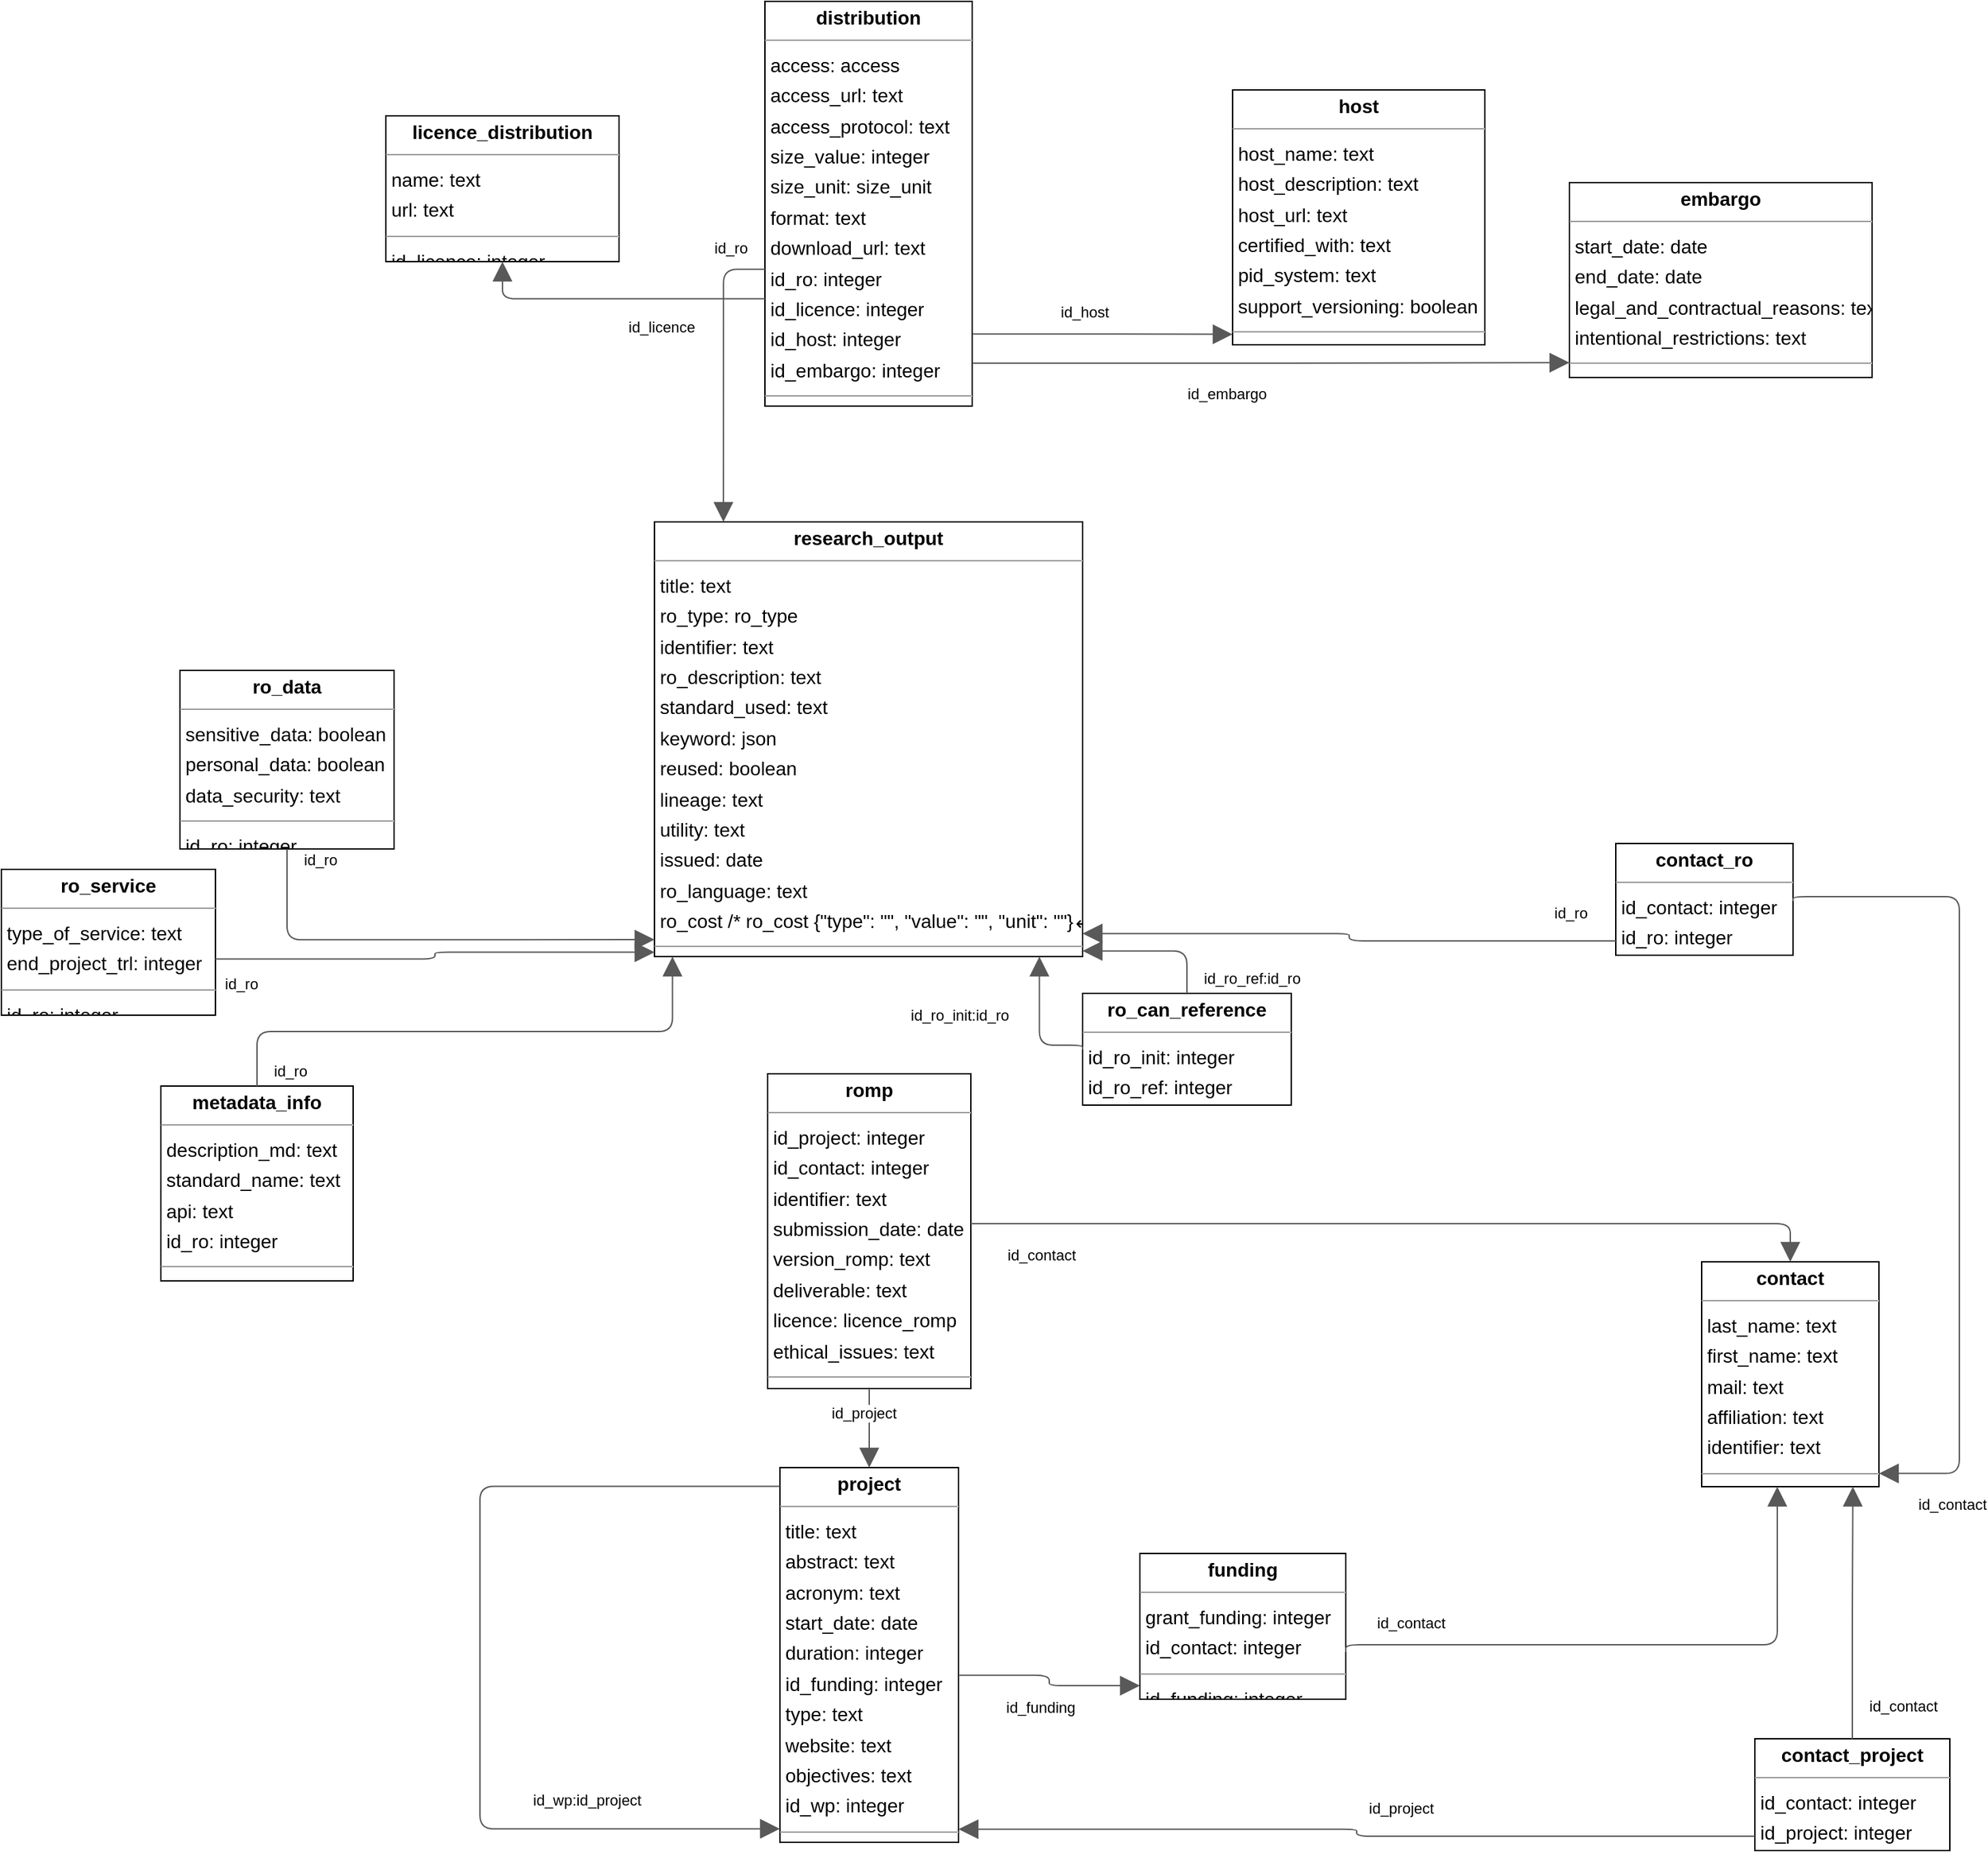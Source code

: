 <mxGraphModel dx="0" dy="0" grid="1" gridSize="10" guides="1" tooltips="1" connect="1" arrows="1" fold="1" page="0" pageScale="1" background="none" math="0" shadow="0">
  <root>
    <mxCell id="0" />
    <mxCell id="1" parent="0" />
    <mxCell id="node6" parent="1" vertex="1" value="&lt;p style=&quot;margin:0px;margin-top:4px;text-align:center;&quot;&gt;&lt;b&gt;contact&lt;/b&gt;&lt;/p&gt;&lt;hr size=&quot;1&quot;/&gt;&lt;p style=&quot;margin:0 0 0 4px;line-height:1.6;&quot;&gt; last_name: text&lt;br/&gt; first_name: text&lt;br/&gt; mail: text&lt;br/&gt; affiliation: text&lt;br/&gt; identifier: text&lt;/p&gt;&lt;hr size=&quot;1&quot;/&gt;&lt;p style=&quot;margin:0 0 0 4px;line-height:1.6;&quot;&gt; id_contact: integer&lt;/p&gt;" style="verticalAlign=top;align=left;overflow=fill;fontSize=14;fontFamily=Helvetica;html=1;rounded=0;shadow=0;comic=0;labelBackgroundColor=none;strokeWidth=1;">
      <mxGeometry x="611" y="122" width="130" height="165" as="geometry" />
    </mxCell>
    <mxCell id="node13" parent="1" vertex="1" value="&lt;p style=&quot;margin:0px;margin-top:4px;text-align:center;&quot;&gt;&lt;b&gt;contact_project&lt;/b&gt;&lt;/p&gt;&lt;hr size=&quot;1&quot;/&gt;&lt;p style=&quot;margin:0 0 0 4px;line-height:1.6;&quot;&gt; id_contact: integer&lt;br/&gt; id_project: integer&lt;/p&gt;" style="verticalAlign=top;align=left;overflow=fill;fontSize=14;fontFamily=Helvetica;html=1;rounded=0;shadow=0;comic=0;labelBackgroundColor=none;strokeWidth=1;">
      <mxGeometry x="650" y="472" width="143" height="82" as="geometry" />
    </mxCell>
    <mxCell id="node0" parent="1" vertex="1" value="&lt;p style=&quot;margin:0px;margin-top:4px;text-align:center;&quot;&gt;&lt;b&gt;contact_ro&lt;/b&gt;&lt;/p&gt;&lt;hr size=&quot;1&quot;/&gt;&lt;p style=&quot;margin:0 0 0 4px;line-height:1.6;&quot;&gt; id_contact: integer&lt;br/&gt; id_ro: integer&lt;/p&gt;" style="verticalAlign=top;align=left;overflow=fill;fontSize=14;fontFamily=Helvetica;html=1;rounded=0;shadow=0;comic=0;labelBackgroundColor=none;strokeWidth=1;">
      <mxGeometry x="548" y="-185" width="130" height="82" as="geometry" />
    </mxCell>
    <mxCell id="node11" parent="1" vertex="1" value="&lt;p style=&quot;margin:0px;margin-top:4px;text-align:center;&quot;&gt;&lt;b&gt;distribution&lt;/b&gt;&lt;/p&gt;&lt;hr size=&quot;1&quot;/&gt;&lt;p style=&quot;margin:0 0 0 4px;line-height:1.6;&quot;&gt; access: access&lt;br/&gt; access_url: text&lt;br/&gt; access_protocol: text&lt;br/&gt; size_value: integer&lt;br/&gt; size_unit: size_unit&lt;br/&gt; format: text&lt;br/&gt; download_url: text&lt;br/&gt; id_ro: integer&lt;br/&gt; id_licence: integer&lt;br/&gt; id_host: integer&lt;br/&gt; id_embargo: integer&lt;/p&gt;&lt;hr size=&quot;1&quot;/&gt;&lt;p style=&quot;margin:0 0 0 4px;line-height:1.6;&quot;&gt; id_distribution: integer&lt;/p&gt;" style="verticalAlign=top;align=left;overflow=fill;fontSize=14;fontFamily=Helvetica;html=1;rounded=0;shadow=0;comic=0;labelBackgroundColor=none;strokeWidth=1;">
      <mxGeometry x="-76" y="-803" width="152" height="297" as="geometry" />
    </mxCell>
    <mxCell id="node2" parent="1" vertex="1" value="&lt;p style=&quot;margin:0px;margin-top:4px;text-align:center;&quot;&gt;&lt;b&gt;embargo&lt;/b&gt;&lt;/p&gt;&lt;hr size=&quot;1&quot;/&gt;&lt;p style=&quot;margin:0 0 0 4px;line-height:1.6;&quot;&gt; start_date: date&lt;br/&gt; end_date: date&lt;br/&gt; legal_and_contractual_reasons: text&lt;br/&gt; intentional_restrictions: text&lt;/p&gt;&lt;hr size=&quot;1&quot;/&gt;&lt;p style=&quot;margin:0 0 0 4px;line-height:1.6;&quot;&gt; id_embargo: integer&lt;/p&gt;" style="verticalAlign=top;align=left;overflow=fill;fontSize=14;fontFamily=Helvetica;html=1;rounded=0;shadow=0;comic=0;labelBackgroundColor=none;strokeWidth=1;">
      <mxGeometry x="514" y="-670" width="222" height="143" as="geometry" />
    </mxCell>
    <mxCell id="node12" parent="1" vertex="1" value="&lt;p style=&quot;margin:0px;margin-top:4px;text-align:center;&quot;&gt;&lt;b&gt;funding&lt;/b&gt;&lt;/p&gt;&lt;hr size=&quot;1&quot;/&gt;&lt;p style=&quot;margin:0 0 0 4px;line-height:1.6;&quot;&gt; grant_funding: integer&lt;br/&gt; id_contact: integer&lt;/p&gt;&lt;hr size=&quot;1&quot;/&gt;&lt;p style=&quot;margin:0 0 0 4px;line-height:1.6;&quot;&gt; id_funding: integer&lt;/p&gt;" style="verticalAlign=top;align=left;overflow=fill;fontSize=14;fontFamily=Helvetica;html=1;rounded=0;shadow=0;comic=0;labelBackgroundColor=none;strokeWidth=1;">
      <mxGeometry x="199" y="336" width="151" height="107" as="geometry" />
    </mxCell>
    <mxCell id="node4" parent="1" vertex="1" value="&lt;p style=&quot;margin:0px;margin-top:4px;text-align:center;&quot;&gt;&lt;b&gt;host&lt;/b&gt;&lt;/p&gt;&lt;hr size=&quot;1&quot;/&gt;&lt;p style=&quot;margin:0 0 0 4px;line-height:1.6;&quot;&gt; host_name: text&lt;br/&gt; host_description: text&lt;br/&gt; host_url: text&lt;br/&gt; certified_with: text&lt;br/&gt; pid_system: text&lt;br/&gt; support_versioning: boolean&lt;/p&gt;&lt;hr size=&quot;1&quot;/&gt;&lt;p style=&quot;margin:0 0 0 4px;line-height:1.6;&quot;&gt; id_host: integer&lt;/p&gt;" style="verticalAlign=top;align=left;overflow=fill;fontSize=14;fontFamily=Helvetica;html=1;rounded=0;shadow=0;comic=0;labelBackgroundColor=none;strokeWidth=1;">
      <mxGeometry x="267" y="-738" width="185" height="187" as="geometry" />
    </mxCell>
    <mxCell id="node7" parent="1" vertex="1" value="&lt;p style=&quot;margin:0px;margin-top:4px;text-align:center;&quot;&gt;&lt;b&gt;licence_distribution&lt;/b&gt;&lt;/p&gt;&lt;hr size=&quot;1&quot;/&gt;&lt;p style=&quot;margin:0 0 0 4px;line-height:1.6;&quot;&gt; name: text&lt;br/&gt; url: text&lt;/p&gt;&lt;hr size=&quot;1&quot;/&gt;&lt;p style=&quot;margin:0 0 0 4px;line-height:1.6;&quot;&gt; id_licence: integer&lt;/p&gt;" style="verticalAlign=top;align=left;overflow=fill;fontSize=14;fontFamily=Helvetica;html=1;rounded=0;shadow=0;comic=0;labelBackgroundColor=none;strokeWidth=1;">
      <mxGeometry x="-354" y="-719" width="171" height="107" as="geometry" />
    </mxCell>
    <mxCell id="node1" parent="1" vertex="1" value="&lt;p style=&quot;margin:0px;margin-top:4px;text-align:center;&quot;&gt;&lt;b&gt;metadata_info&lt;/b&gt;&lt;/p&gt;&lt;hr size=&quot;1&quot;/&gt;&lt;p style=&quot;margin:0 0 0 4px;line-height:1.6;&quot;&gt; description_md: text&lt;br/&gt; standard_name: text&lt;br/&gt; api: text&lt;br/&gt; id_ro: integer&lt;/p&gt;&lt;hr size=&quot;1&quot;/&gt;&lt;p style=&quot;margin:0 0 0 4px;line-height:1.6;&quot;&gt; id_md_info: integer&lt;/p&gt;" style="verticalAlign=top;align=left;overflow=fill;fontSize=14;fontFamily=Helvetica;html=1;rounded=0;shadow=0;comic=0;labelBackgroundColor=none;strokeWidth=1;">
      <mxGeometry x="-519" y="-7" width="141" height="143" as="geometry" />
    </mxCell>
    <mxCell id="node3" parent="1" vertex="1" value="&lt;p style=&quot;margin:0px;margin-top:4px;text-align:center;&quot;&gt;&lt;b&gt;project&lt;/b&gt;&lt;/p&gt;&lt;hr size=&quot;1&quot;/&gt;&lt;p style=&quot;margin:0 0 0 4px;line-height:1.6;&quot;&gt; title: text&lt;br/&gt; abstract: text&lt;br/&gt; acronym: text&lt;br/&gt; start_date: date&lt;br/&gt; duration: integer&lt;br/&gt; id_funding: integer&lt;br/&gt; type: text&lt;br/&gt; website: text&lt;br/&gt; objectives: text&lt;br/&gt; id_wp: integer&lt;/p&gt;&lt;hr size=&quot;1&quot;/&gt;&lt;p style=&quot;margin:0 0 0 4px;line-height:1.6;&quot;&gt; id_project: integer&lt;/p&gt;" style="verticalAlign=top;align=left;overflow=fill;fontSize=14;fontFamily=Helvetica;html=1;rounded=0;shadow=0;comic=0;labelBackgroundColor=none;strokeWidth=1;">
      <mxGeometry x="-65" y="273" width="131" height="275" as="geometry" />
    </mxCell>
    <mxCell id="node9" parent="1" vertex="1" value="&lt;p style=&quot;margin:0px;margin-top:4px;text-align:center;&quot;&gt;&lt;b&gt;research_output&lt;/b&gt;&lt;/p&gt;&lt;hr size=&quot;1&quot;/&gt;&lt;p style=&quot;margin:0 0 0 4px;line-height:1.6;&quot;&gt; title: text&lt;br/&gt; ro_type: ro_type&lt;br/&gt; identifier: text&lt;br/&gt; ro_description: text&lt;br/&gt; standard_used: text&lt;br/&gt; keyword: json&lt;br/&gt; reused: boolean&lt;br/&gt; lineage: text&lt;br/&gt; utility: text&lt;br/&gt; issued: date&lt;br/&gt; ro_language: text&lt;br/&gt; ro_cost  /* ro_cost {&amp;quot;type&amp;quot;: &amp;quot;&amp;quot;, &amp;quot;value&amp;quot;: &amp;quot;&amp;quot;, &amp;quot;unit&amp;quot;: &amp;quot;&amp;quot;}↲ avec type = E... */: json&lt;/p&gt;&lt;hr size=&quot;1&quot;/&gt;&lt;p style=&quot;margin:0 0 0 4px;line-height:1.6;&quot;&gt; id_ro: integer&lt;/p&gt;" style="verticalAlign=top;align=left;overflow=fill;fontSize=14;fontFamily=Helvetica;html=1;rounded=0;shadow=0;comic=0;labelBackgroundColor=none;strokeWidth=1;">
      <mxGeometry x="-157" y="-421" width="314" height="319" as="geometry" />
    </mxCell>
    <mxCell id="node8" parent="1" vertex="1" value="&lt;p style=&quot;margin:0px;margin-top:4px;text-align:center;&quot;&gt;&lt;b&gt;ro_can_reference&lt;/b&gt;&lt;/p&gt;&lt;hr size=&quot;1&quot;/&gt;&lt;p style=&quot;margin:0 0 0 4px;line-height:1.6;&quot;&gt; id_ro_init: integer&lt;br/&gt; id_ro_ref: integer&lt;/p&gt;" style="verticalAlign=top;align=left;overflow=fill;fontSize=14;fontFamily=Helvetica;html=1;rounded=0;shadow=0;comic=0;labelBackgroundColor=none;strokeWidth=1;">
      <mxGeometry x="157" y="-75" width="153" height="82" as="geometry" />
    </mxCell>
    <mxCell id="node14" parent="1" vertex="1" value="&lt;p style=&quot;margin:0px;margin-top:4px;text-align:center;&quot;&gt;&lt;b&gt;ro_data&lt;/b&gt;&lt;/p&gt;&lt;hr size=&quot;1&quot;/&gt;&lt;p style=&quot;margin:0 0 0 4px;line-height:1.6;&quot;&gt; sensitive_data: boolean&lt;br/&gt; personal_data: boolean&lt;br/&gt; data_security: text&lt;/p&gt;&lt;hr size=&quot;1&quot;/&gt;&lt;p style=&quot;margin:0 0 0 4px;line-height:1.6;&quot;&gt; id_ro: integer&lt;/p&gt;" style="verticalAlign=top;align=left;overflow=fill;fontSize=14;fontFamily=Helvetica;html=1;rounded=0;shadow=0;comic=0;labelBackgroundColor=none;strokeWidth=1;">
      <mxGeometry x="-505" y="-312" width="157" height="131" as="geometry" />
    </mxCell>
    <mxCell id="node5" parent="1" vertex="1" value="&lt;p style=&quot;margin:0px;margin-top:4px;text-align:center;&quot;&gt;&lt;b&gt;ro_service&lt;/b&gt;&lt;/p&gt;&lt;hr size=&quot;1&quot;/&gt;&lt;p style=&quot;margin:0 0 0 4px;line-height:1.6;&quot;&gt; type_of_service: text&lt;br/&gt; end_project_trl: integer&lt;/p&gt;&lt;hr size=&quot;1&quot;/&gt;&lt;p style=&quot;margin:0 0 0 4px;line-height:1.6;&quot;&gt; id_ro: integer&lt;/p&gt;" style="verticalAlign=top;align=left;overflow=fill;fontSize=14;fontFamily=Helvetica;html=1;rounded=0;shadow=0;comic=0;labelBackgroundColor=none;strokeWidth=1;">
      <mxGeometry x="-636" y="-166" width="157" height="107" as="geometry" />
    </mxCell>
    <mxCell id="node10" parent="1" vertex="1" value="&lt;p style=&quot;margin:0px;margin-top:4px;text-align:center;&quot;&gt;&lt;b&gt;romp&lt;/b&gt;&lt;/p&gt;&lt;hr size=&quot;1&quot;/&gt;&lt;p style=&quot;margin:0 0 0 4px;line-height:1.6;&quot;&gt; id_project: integer&lt;br/&gt; id_contact: integer&lt;br/&gt; identifier: text&lt;br/&gt; submission_date: date&lt;br/&gt; version_romp: text&lt;br/&gt; deliverable: text&lt;br/&gt; licence: licence_romp&lt;br/&gt; ethical_issues: text&lt;/p&gt;&lt;hr size=&quot;1&quot;/&gt;&lt;p style=&quot;margin:0 0 0 4px;line-height:1.6;&quot;&gt; id_romp: integer&lt;/p&gt;" style="verticalAlign=top;align=left;overflow=fill;fontSize=14;fontFamily=Helvetica;html=1;rounded=0;shadow=0;comic=0;labelBackgroundColor=none;strokeWidth=1;">
      <mxGeometry x="-74" y="-16" width="149" height="231" as="geometry" />
    </mxCell>
    <mxCell id="edge3" edge="1" value="" parent="1" source="node13" target="node6" style="html=1;rounded=1;edgeStyle=orthogonalEdgeStyle;dashed=0;startArrow=none;endArrow=block;endSize=12;strokeColor=#595959;exitX=0.500;exitY=0.000;exitDx=0;exitDy=0;entryX=0.853;entryY=1.000;entryDx=0;entryDy=0;">
      <mxGeometry width="50" height="50" relative="1" as="geometry">
        <Array as="points" />
      </mxGeometry>
    </mxCell>
    <mxCell id="label20" parent="edge3" vertex="1" connectable="0" value="id_contact" style="edgeLabel;resizable=0;html=1;align=left;verticalAlign=top;strokeColor=default;">
      <mxGeometry x="732" y="435" as="geometry" />
    </mxCell>
    <mxCell id="edge13" edge="1" value="" parent="1" source="node13" target="node3" style="html=1;rounded=1;edgeStyle=orthogonalEdgeStyle;dashed=0;startArrow=none;endArrow=block;endSize=12;strokeColor=#595959;exitX=0.000;exitY=0.872;exitDx=0;exitDy=0;entryX=1.000;entryY=0.965;entryDx=0;entryDy=0;">
      <mxGeometry width="50" height="50" relative="1" as="geometry">
        <Array as="points" />
      </mxGeometry>
    </mxCell>
    <mxCell id="label80" parent="edge13" vertex="1" connectable="0" value="id_project" style="edgeLabel;resizable=0;html=1;align=left;verticalAlign=top;strokeColor=default;">
      <mxGeometry x="365" y="510" as="geometry" />
    </mxCell>
    <mxCell id="edge0" edge="1" value="" parent="1" source="node0" target="node6" style="html=1;rounded=1;edgeStyle=orthogonalEdgeStyle;dashed=0;startArrow=none;endArrow=block;endSize=12;strokeColor=#595959;exitX=1.000;exitY=0.515;exitDx=0;exitDy=0;entryX=1.000;entryY=0.941;entryDx=0;entryDy=0;">
      <mxGeometry width="50" height="50" relative="1" as="geometry">
        <Array as="points">
          <mxPoint x="800" y="-146" />
          <mxPoint x="800" y="277" />
        </Array>
      </mxGeometry>
    </mxCell>
    <mxCell id="label2" parent="edge0" vertex="1" connectable="0" value="id_contact" style="edgeLabel;resizable=0;html=1;align=left;verticalAlign=top;strokeColor=default;">
      <mxGeometry x="768" y="287" as="geometry" />
    </mxCell>
    <mxCell id="edge14" edge="1" value="" parent="1" source="node0" target="node9" style="html=1;rounded=1;edgeStyle=orthogonalEdgeStyle;dashed=0;startArrow=none;endArrow=block;endSize=12;strokeColor=#595959;exitX=0.000;exitY=0.872;exitDx=0;exitDy=0;entryX=1.000;entryY=0.947;entryDx=0;entryDy=0;">
      <mxGeometry width="50" height="50" relative="1" as="geometry">
        <Array as="points" />
      </mxGeometry>
    </mxCell>
    <mxCell id="label86" parent="edge14" vertex="1" connectable="0" value="id_ro" style="edgeLabel;resizable=0;html=1;align=left;verticalAlign=top;strokeColor=default;">
      <mxGeometry x="501" y="-147" as="geometry" />
    </mxCell>
    <mxCell id="edge9" edge="1" value="" parent="1" source="node11" target="node2" style="html=1;rounded=1;edgeStyle=orthogonalEdgeStyle;dashed=0;startArrow=none;endArrow=block;endSize=12;strokeColor=#595959;exitX=1.000;exitY=0.894;exitDx=0;exitDy=0;entryX=0.000;entryY=0.924;entryDx=0;entryDy=0;">
      <mxGeometry width="50" height="50" relative="1" as="geometry">
        <Array as="points" />
      </mxGeometry>
    </mxCell>
    <mxCell id="label56" parent="edge9" vertex="1" connectable="0" value="id_embargo" style="edgeLabel;resizable=0;html=1;align=left;verticalAlign=top;strokeColor=default;">
      <mxGeometry x="232" y="-528" as="geometry" />
    </mxCell>
    <mxCell id="edge17" edge="1" value="" parent="1" source="node11" target="node4" style="html=1;rounded=1;edgeStyle=orthogonalEdgeStyle;dashed=0;startArrow=none;endArrow=block;endSize=12;strokeColor=#595959;exitX=1.000;exitY=0.822;exitDx=0;exitDy=0;entryX=0.000;entryY=0.959;entryDx=0;entryDy=0;">
      <mxGeometry width="50" height="50" relative="1" as="geometry">
        <Array as="points" />
      </mxGeometry>
    </mxCell>
    <mxCell id="label104" parent="edge17" vertex="1" connectable="0" value="id_host" style="edgeLabel;resizable=0;html=1;align=left;verticalAlign=top;strokeColor=default;">
      <mxGeometry x="139" y="-588" as="geometry" />
    </mxCell>
    <mxCell id="edge4" edge="1" value="" parent="1" source="node11" target="node7" style="html=1;rounded=1;edgeStyle=orthogonalEdgeStyle;dashed=0;startArrow=none;endArrow=block;endSize=12;strokeColor=#595959;exitX=0.000;exitY=0.735;exitDx=0;exitDy=0;entryX=0.500;entryY=1.000;entryDx=0;entryDy=0;">
      <mxGeometry width="50" height="50" relative="1" as="geometry">
        <Array as="points">
          <mxPoint x="-269" y="-585" />
        </Array>
      </mxGeometry>
    </mxCell>
    <mxCell id="label26" parent="edge4" vertex="1" connectable="0" value="id_licence" style="edgeLabel;resizable=0;html=1;align=left;verticalAlign=top;strokeColor=default;">
      <mxGeometry x="-178" y="-577" as="geometry" />
    </mxCell>
    <mxCell id="edge16" edge="1" value="" parent="1" source="node11" target="node9" style="html=1;rounded=1;edgeStyle=orthogonalEdgeStyle;dashed=0;startArrow=none;endArrow=block;endSize=12;strokeColor=#595959;exitX=0.000;exitY=0.662;exitDx=0;exitDy=0;entryX=0.161;entryY=0.000;entryDx=0;entryDy=0;">
      <mxGeometry width="50" height="50" relative="1" as="geometry">
        <Array as="points">
          <mxPoint x="-106" y="-607" />
        </Array>
      </mxGeometry>
    </mxCell>
    <mxCell id="label98" parent="edge16" vertex="1" connectable="0" value="id_ro" style="edgeLabel;resizable=0;html=1;align=left;verticalAlign=top;strokeColor=default;">
      <mxGeometry x="-115" y="-635" as="geometry" />
    </mxCell>
    <mxCell id="edge5" edge="1" value="" parent="1" source="node12" target="node6" style="html=1;rounded=1;edgeStyle=orthogonalEdgeStyle;dashed=0;startArrow=none;endArrow=block;endSize=12;strokeColor=#595959;exitX=1.000;exitY=0.676;exitDx=0;exitDy=0;entryX=0.426;entryY=1.004;entryDx=0;entryDy=0;">
      <mxGeometry width="50" height="50" relative="1" as="geometry">
        <Array as="points">
          <mxPoint x="666" y="403" />
        </Array>
      </mxGeometry>
    </mxCell>
    <mxCell id="label32" parent="edge5" vertex="1" connectable="0" value="id_contact" style="edgeLabel;resizable=0;html=1;align=left;verticalAlign=top;strokeColor=default;">
      <mxGeometry x="371" y="374" as="geometry" />
    </mxCell>
    <mxCell id="edge1" edge="1" value="" parent="1" source="node1" target="node9" style="html=1;rounded=1;edgeStyle=orthogonalEdgeStyle;dashed=0;startArrow=none;endArrow=block;endSize=12;strokeColor=#595959;exitX=0.500;exitY=0.000;exitDx=0;exitDy=0;entryX=0.042;entryY=1.000;entryDx=0;entryDy=0;">
      <mxGeometry width="50" height="50" relative="1" as="geometry">
        <Array as="points">
          <mxPoint x="-448" y="-47" />
          <mxPoint x="-144" y="-47" />
        </Array>
      </mxGeometry>
    </mxCell>
    <mxCell id="label8" parent="edge1" vertex="1" connectable="0" value="id_ro" style="edgeLabel;resizable=0;html=1;align=left;verticalAlign=top;strokeColor=default;">
      <mxGeometry x="-438" y="-31" as="geometry" />
    </mxCell>
    <mxCell id="edge11" edge="1" value="" parent="1" source="node3" target="node12" style="html=1;rounded=1;edgeStyle=orthogonalEdgeStyle;dashed=0;startArrow=none;endArrow=block;endSize=12;strokeColor=#595959;exitX=1.000;exitY=0.554;exitDx=0;exitDy=0;entryX=0.000;entryY=0.907;entryDx=0;entryDy=0;">
      <mxGeometry width="50" height="50" relative="1" as="geometry">
        <Array as="points" />
      </mxGeometry>
    </mxCell>
    <mxCell id="label68" parent="edge11" vertex="1" connectable="0" value="id_funding" style="edgeLabel;resizable=0;html=1;align=left;verticalAlign=top;strokeColor=default;">
      <mxGeometry x="99" y="436" as="geometry" />
    </mxCell>
    <mxCell id="edge12" edge="1" value="" parent="1" source="node3" target="node3" style="html=1;rounded=1;edgeStyle=orthogonalEdgeStyle;dashed=0;startArrow=none;endArrow=block;endSize=12;strokeColor=#595959;exitX=0.000;exitY=0.050;exitDx=0;exitDy=0;entryX=0.000;entryY=0.964;entryDx=0;entryDy=0;">
      <mxGeometry width="50" height="50" relative="1" as="geometry">
        <Array as="points">
          <mxPoint x="-285" y="287" />
          <mxPoint x="-285" y="538" />
        </Array>
      </mxGeometry>
    </mxCell>
    <mxCell id="label74" parent="edge12" vertex="1" connectable="0" value="id_wp:id_project" style="edgeLabel;resizable=0;html=1;align=left;verticalAlign=top;strokeColor=default;">
      <mxGeometry x="-248" y="504" as="geometry" />
    </mxCell>
    <mxCell id="edge2" edge="1" value="" parent="1" source="node8" target="node9" style="html=1;rounded=1;edgeStyle=orthogonalEdgeStyle;dashed=0;startArrow=none;endArrow=block;endSize=12;strokeColor=#595959;exitX=0.000;exitY=0.500;exitDx=0;exitDy=0;entryX=0.899;entryY=1.000;entryDx=0;entryDy=0;">
      <mxGeometry width="50" height="50" relative="1" as="geometry">
        <Array as="points">
          <mxPoint x="125" y="-37" />
        </Array>
      </mxGeometry>
    </mxCell>
    <mxCell id="label14" parent="edge2" vertex="1" connectable="0" value="id_ro_init:id_ro" style="edgeLabel;resizable=0;html=1;align=left;verticalAlign=top;strokeColor=default;">
      <mxGeometry x="29" y="-72" as="geometry" />
    </mxCell>
    <mxCell id="edge8" edge="1" value="" parent="1" source="node8" target="node9" style="html=1;rounded=1;edgeStyle=orthogonalEdgeStyle;dashed=0;startArrow=none;endArrow=block;endSize=12;strokeColor=#595959;exitX=0.500;exitY=0.000;exitDx=0;exitDy=0;entryX=1.000;entryY=0.987;entryDx=0;entryDy=0;">
      <mxGeometry width="50" height="50" relative="1" as="geometry">
        <Array as="points">
          <mxPoint x="234" y="-106" />
        </Array>
      </mxGeometry>
    </mxCell>
    <mxCell id="label50" parent="edge8" vertex="1" connectable="0" value="id_ro_ref:id_ro" style="edgeLabel;resizable=0;html=1;align=left;verticalAlign=top;strokeColor=default;">
      <mxGeometry x="244" y="-99" as="geometry" />
    </mxCell>
    <mxCell id="edge15" edge="1" value="" parent="1" source="node14" target="node9" style="html=1;rounded=1;edgeStyle=orthogonalEdgeStyle;dashed=0;startArrow=none;endArrow=block;endSize=12;strokeColor=#595959;exitX=0.500;exitY=1.000;exitDx=0;exitDy=0;entryX=0.000;entryY=0.961;entryDx=0;entryDy=0;">
      <mxGeometry width="50" height="50" relative="1" as="geometry">
        <Array as="points">
          <mxPoint x="-426" y="-114" />
        </Array>
      </mxGeometry>
    </mxCell>
    <mxCell id="label92" parent="edge15" vertex="1" connectable="0" value="id_ro" style="edgeLabel;resizable=0;html=1;align=left;verticalAlign=top;strokeColor=default;">
      <mxGeometry x="-416" y="-186" as="geometry" />
    </mxCell>
    <mxCell id="edge7" edge="1" value="" parent="1" source="node5" target="node9" style="html=1;rounded=1;edgeStyle=orthogonalEdgeStyle;dashed=0;startArrow=none;endArrow=block;endSize=12;strokeColor=#595959;exitX=1.000;exitY=0.615;exitDx=0;exitDy=0;entryX=0.000;entryY=0.990;entryDx=0;entryDy=0;">
      <mxGeometry width="50" height="50" relative="1" as="geometry">
        <Array as="points" />
      </mxGeometry>
    </mxCell>
    <mxCell id="label44" parent="edge7" vertex="1" connectable="0" value="id_ro" style="edgeLabel;resizable=0;html=1;align=left;verticalAlign=top;strokeColor=default;">
      <mxGeometry x="-474" y="-95" as="geometry" />
    </mxCell>
    <mxCell id="edge6" edge="1" value="" parent="1" source="node10" target="node6" style="html=1;rounded=1;edgeStyle=orthogonalEdgeStyle;dashed=0;startArrow=none;endArrow=block;endSize=12;strokeColor=#595959;exitX=1.000;exitY=0.476;exitDx=0;exitDy=0;entryX=0.500;entryY=0.000;entryDx=0;entryDy=0;">
      <mxGeometry width="50" height="50" relative="1" as="geometry">
        <Array as="points">
          <mxPoint x="676" y="94" />
        </Array>
      </mxGeometry>
    </mxCell>
    <mxCell id="label38" parent="edge6" vertex="1" connectable="0" value="id_contact" style="edgeLabel;resizable=0;html=1;align=left;verticalAlign=top;strokeColor=default;">
      <mxGeometry x="100" y="104" as="geometry" />
    </mxCell>
    <mxCell id="edge10" edge="1" value="" parent="1" source="node10" target="node3" style="html=1;rounded=1;edgeStyle=orthogonalEdgeStyle;dashed=0;startArrow=none;endArrow=block;endSize=12;strokeColor=#595959;exitX=0.500;exitY=1.000;exitDx=0;exitDy=0;entryX=0.500;entryY=0.000;entryDx=0;entryDy=0;">
      <mxGeometry width="50" height="50" relative="1" as="geometry">
        <Array as="points" />
      </mxGeometry>
    </mxCell>
    <mxCell id="label62" parent="edge10" vertex="1" connectable="0" value="id_project" style="edgeLabel;resizable=0;html=1;align=left;verticalAlign=top;strokeColor=default;">
      <mxGeometry x="-29" y="220" as="geometry" />
    </mxCell>
  </root>
</mxGraphModel>